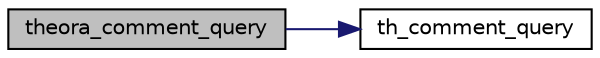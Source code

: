 digraph "theora_comment_query"
{
  edge [fontname="Helvetica",fontsize="10",labelfontname="Helvetica",labelfontsize="10"];
  node [fontname="Helvetica",fontsize="10",shape=record];
  rankdir="LR";
  Node1 [label="theora_comment_query",height=0.2,width=0.4,color="black", fillcolor="grey75", style="filled", fontcolor="black"];
  Node1 -> Node2 [color="midnightblue",fontsize="10",style="solid",fontname="Helvetica"];
  Node2 [label="th_comment_query",height=0.2,width=0.4,color="black", fillcolor="white", style="filled",URL="$group__basefuncs.html#ga33c8b4f57a03217636d704c2ebb211fa"];
}
